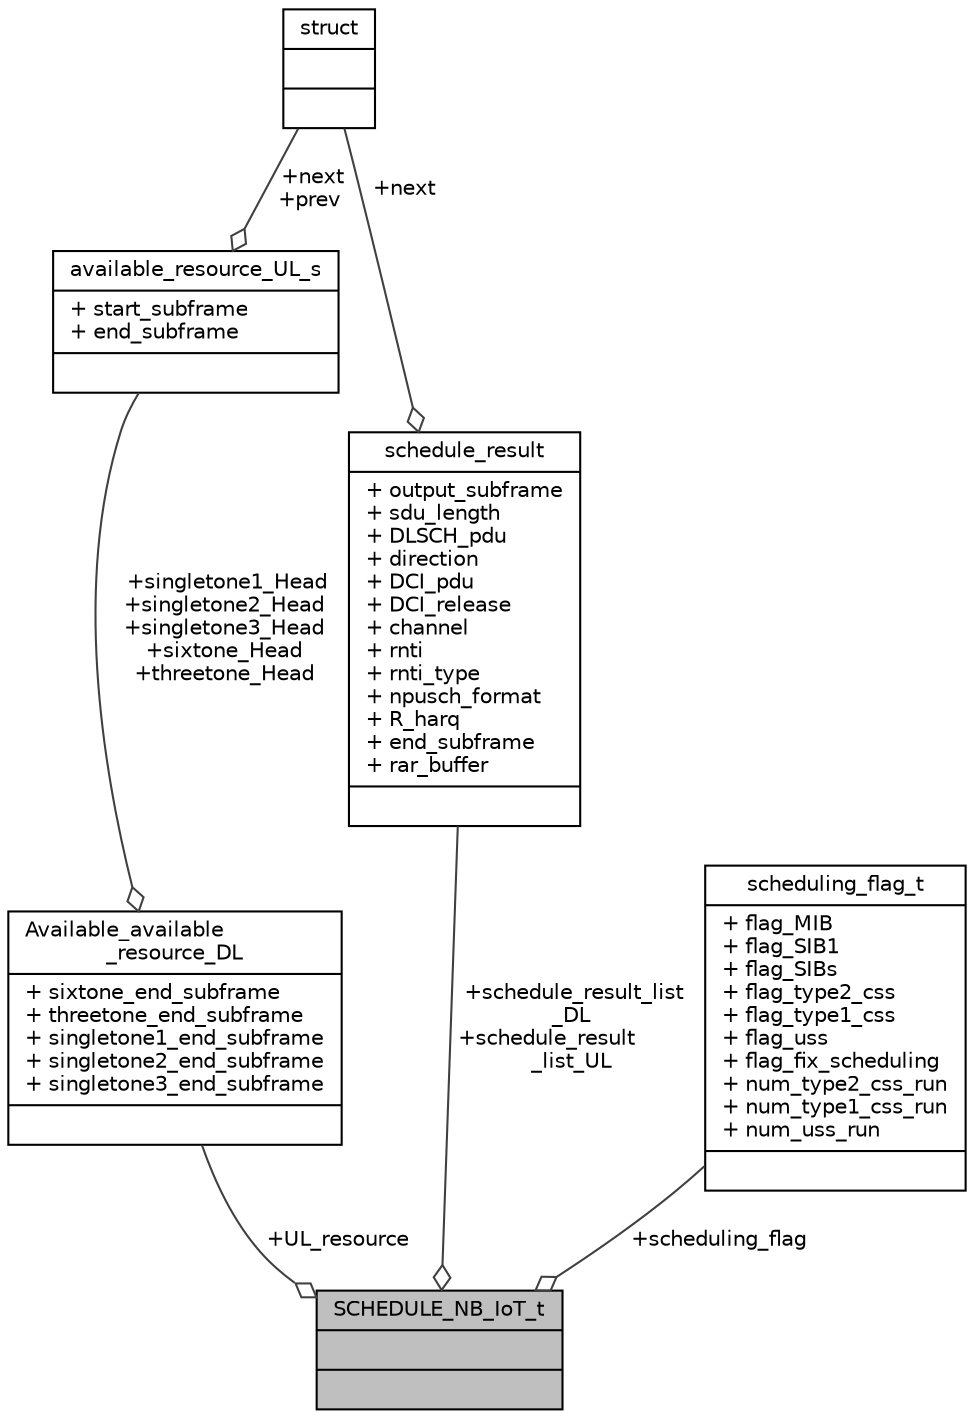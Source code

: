 digraph "SCHEDULE_NB_IoT_t"
{
 // LATEX_PDF_SIZE
  edge [fontname="Helvetica",fontsize="10",labelfontname="Helvetica",labelfontsize="10"];
  node [fontname="Helvetica",fontsize="10",shape=record];
  Node1 [label="{SCHEDULE_NB_IoT_t\n||}",height=0.2,width=0.4,color="black", fillcolor="grey75", style="filled", fontcolor="black",tooltip=" "];
  Node2 -> Node1 [color="grey25",fontsize="10",style="solid",label=" +UL_resource" ,arrowhead="odiamond",fontname="Helvetica"];
  Node2 [label="{Available_available\l_resource_DL\n|+ sixtone_end_subframe\l+ threetone_end_subframe\l+ singletone1_end_subframe\l+ singletone2_end_subframe\l+ singletone3_end_subframe\l|}",height=0.2,width=0.4,color="black", fillcolor="white", style="filled",URL="$structAvailable__available__resource__DL.html",tooltip=" "];
  Node3 -> Node2 [color="grey25",fontsize="10",style="solid",label=" +singletone1_Head\n+singletone2_Head\n+singletone3_Head\n+sixtone_Head\n+threetone_Head" ,arrowhead="odiamond",fontname="Helvetica"];
  Node3 [label="{available_resource_UL_s\n|+ start_subframe\l+ end_subframe\l|}",height=0.2,width=0.4,color="black", fillcolor="white", style="filled",URL="$structavailable__resource__UL__s.html",tooltip=" "];
  Node4 -> Node3 [color="grey25",fontsize="10",style="solid",label=" +next\n+prev" ,arrowhead="odiamond",fontname="Helvetica"];
  Node4 [label="{struct\n||}",height=0.2,width=0.4,color="black", fillcolor="white", style="filled",URL="$structstruct.html",tooltip="holds vehicle id and initial pointer to the head of the linked list in hastable"];
  Node5 -> Node1 [color="grey25",fontsize="10",style="solid",label=" +scheduling_flag" ,arrowhead="odiamond",fontname="Helvetica"];
  Node5 [label="{scheduling_flag_t\n|+ flag_MIB\l+ flag_SIB1\l+ flag_SIBs\l+ flag_type2_css\l+ flag_type1_css\l+ flag_uss\l+ flag_fix_scheduling\l+ num_type2_css_run\l+ num_type1_css_run\l+ num_uss_run\l|}",height=0.2,width=0.4,color="black", fillcolor="white", style="filled",URL="$structscheduling__flag__t.html",tooltip=" "];
  Node6 -> Node1 [color="grey25",fontsize="10",style="solid",label=" +schedule_result_list\l_DL\n+schedule_result\l_list_UL" ,arrowhead="odiamond",fontname="Helvetica"];
  Node6 [label="{schedule_result\n|+ output_subframe\l+ sdu_length\l+ DLSCH_pdu\l+ direction\l+ DCI_pdu\l+ DCI_release\l+ channel\l+ rnti\l+ rnti_type\l+ npusch_format\l+ R_harq\l+ end_subframe\l+ rar_buffer\l|}",height=0.2,width=0.4,color="black", fillcolor="white", style="filled",URL="$structschedule__result.html",tooltip=" "];
  Node4 -> Node6 [color="grey25",fontsize="10",style="solid",label=" +next" ,arrowhead="odiamond",fontname="Helvetica"];
}
